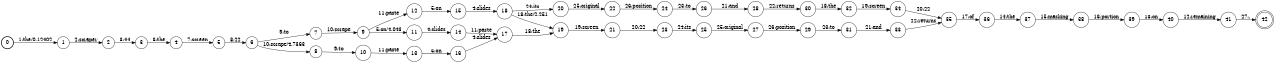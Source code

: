 digraph FST {
rankdir = LR;
size = "8.5,11";
label = "";
center = 1;
orientation = Portrait;
ranksep = "0.4";
nodesep = "0.25";
0 [label = "0", shape = circle, style = bold, fontsize = 14]
	0 -> 1 [label = "1:the/0.12402", fontsize = 14];
1 [label = "1", shape = circle, style = solid, fontsize = 14]
	1 -> 2 [label = "2:scraper", fontsize = 14];
2 [label = "2", shape = circle, style = solid, fontsize = 14]
	2 -> 3 [label = "3:44", fontsize = 14];
3 [label = "3", shape = circle, style = solid, fontsize = 14]
	3 -> 4 [label = "6:the", fontsize = 14];
4 [label = "4", shape = circle, style = solid, fontsize = 14]
	4 -> 5 [label = "7:screen", fontsize = 14];
5 [label = "5", shape = circle, style = solid, fontsize = 14]
	5 -> 6 [label = "8:22", fontsize = 14];
6 [label = "6", shape = circle, style = solid, fontsize = 14]
	6 -> 7 [label = "9:to", fontsize = 14];
	6 -> 8 [label = "10:scrape/4.7363", fontsize = 14];
7 [label = "7", shape = circle, style = solid, fontsize = 14]
	7 -> 9 [label = "10:scrape", fontsize = 14];
8 [label = "8", shape = circle, style = solid, fontsize = 14]
	8 -> 10 [label = "9:to", fontsize = 14];
9 [label = "9", shape = circle, style = solid, fontsize = 14]
	9 -> 11 [label = "5:on/4.043", fontsize = 14];
	9 -> 12 [label = "11:paste", fontsize = 14];
10 [label = "10", shape = circle, style = solid, fontsize = 14]
	10 -> 13 [label = "11:paste", fontsize = 14];
11 [label = "11", shape = circle, style = solid, fontsize = 14]
	11 -> 14 [label = "4:slides", fontsize = 14];
12 [label = "12", shape = circle, style = solid, fontsize = 14]
	12 -> 15 [label = "5:on", fontsize = 14];
13 [label = "13", shape = circle, style = solid, fontsize = 14]
	13 -> 16 [label = "5:on", fontsize = 14];
14 [label = "14", shape = circle, style = solid, fontsize = 14]
	14 -> 17 [label = "11:paste", fontsize = 14];
15 [label = "15", shape = circle, style = solid, fontsize = 14]
	15 -> 18 [label = "4:slides", fontsize = 14];
16 [label = "16", shape = circle, style = solid, fontsize = 14]
	16 -> 17 [label = "4:slides", fontsize = 14];
17 [label = "17", shape = circle, style = solid, fontsize = 14]
	17 -> 19 [label = "18:the", fontsize = 14];
18 [label = "18", shape = circle, style = solid, fontsize = 14]
	18 -> 19 [label = "18:the/2.251", fontsize = 14];
	18 -> 20 [label = "24:its", fontsize = 14];
19 [label = "19", shape = circle, style = solid, fontsize = 14]
	19 -> 21 [label = "19:screen", fontsize = 14];
20 [label = "20", shape = circle, style = solid, fontsize = 14]
	20 -> 22 [label = "25:original", fontsize = 14];
21 [label = "21", shape = circle, style = solid, fontsize = 14]
	21 -> 23 [label = "20:22", fontsize = 14];
22 [label = "22", shape = circle, style = solid, fontsize = 14]
	22 -> 24 [label = "26:position", fontsize = 14];
23 [label = "23", shape = circle, style = solid, fontsize = 14]
	23 -> 25 [label = "24:its", fontsize = 14];
24 [label = "24", shape = circle, style = solid, fontsize = 14]
	24 -> 26 [label = "23:to", fontsize = 14];
25 [label = "25", shape = circle, style = solid, fontsize = 14]
	25 -> 27 [label = "25:original", fontsize = 14];
26 [label = "26", shape = circle, style = solid, fontsize = 14]
	26 -> 28 [label = "21:and", fontsize = 14];
27 [label = "27", shape = circle, style = solid, fontsize = 14]
	27 -> 29 [label = "26:position", fontsize = 14];
28 [label = "28", shape = circle, style = solid, fontsize = 14]
	28 -> 30 [label = "22:returns", fontsize = 14];
29 [label = "29", shape = circle, style = solid, fontsize = 14]
	29 -> 31 [label = "23:to", fontsize = 14];
30 [label = "30", shape = circle, style = solid, fontsize = 14]
	30 -> 32 [label = "18:the", fontsize = 14];
31 [label = "31", shape = circle, style = solid, fontsize = 14]
	31 -> 33 [label = "21:and", fontsize = 14];
32 [label = "32", shape = circle, style = solid, fontsize = 14]
	32 -> 34 [label = "19:screen", fontsize = 14];
33 [label = "33", shape = circle, style = solid, fontsize = 14]
	33 -> 35 [label = "22:returns", fontsize = 14];
34 [label = "34", shape = circle, style = solid, fontsize = 14]
	34 -> 35 [label = "20:22", fontsize = 14];
35 [label = "35", shape = circle, style = solid, fontsize = 14]
	35 -> 36 [label = "17:of", fontsize = 14];
36 [label = "36", shape = circle, style = solid, fontsize = 14]
	36 -> 37 [label = "14:the", fontsize = 14];
37 [label = "37", shape = circle, style = solid, fontsize = 14]
	37 -> 38 [label = "15:masking", fontsize = 14];
38 [label = "38", shape = circle, style = solid, fontsize = 14]
	38 -> 39 [label = "16:portion", fontsize = 14];
39 [label = "39", shape = circle, style = solid, fontsize = 14]
	39 -> 40 [label = "13:on", fontsize = 14];
40 [label = "40", shape = circle, style = solid, fontsize = 14]
	40 -> 41 [label = "12:remaining", fontsize = 14];
41 [label = "41", shape = circle, style = solid, fontsize = 14]
	41 -> 42 [label = "27:.", fontsize = 14];
42 [label = "42", shape = doublecircle, style = solid, fontsize = 14]
}
